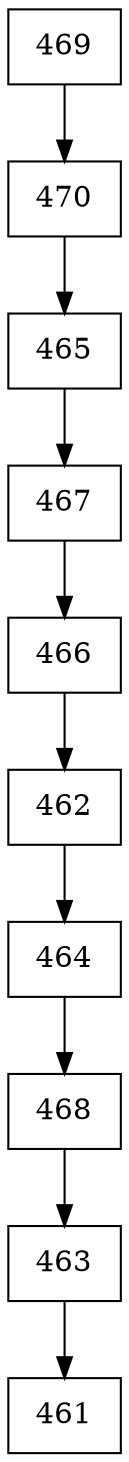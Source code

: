 digraph G {
  node [shape=record];
  node0 [label="{469}"];
  node0 -> node1;
  node1 [label="{470}"];
  node1 -> node2;
  node2 [label="{465}"];
  node2 -> node3;
  node3 [label="{467}"];
  node3 -> node4;
  node4 [label="{466}"];
  node4 -> node5;
  node5 [label="{462}"];
  node5 -> node6;
  node6 [label="{464}"];
  node6 -> node7;
  node7 [label="{468}"];
  node7 -> node8;
  node8 [label="{463}"];
  node8 -> node9;
  node9 [label="{461}"];
}
